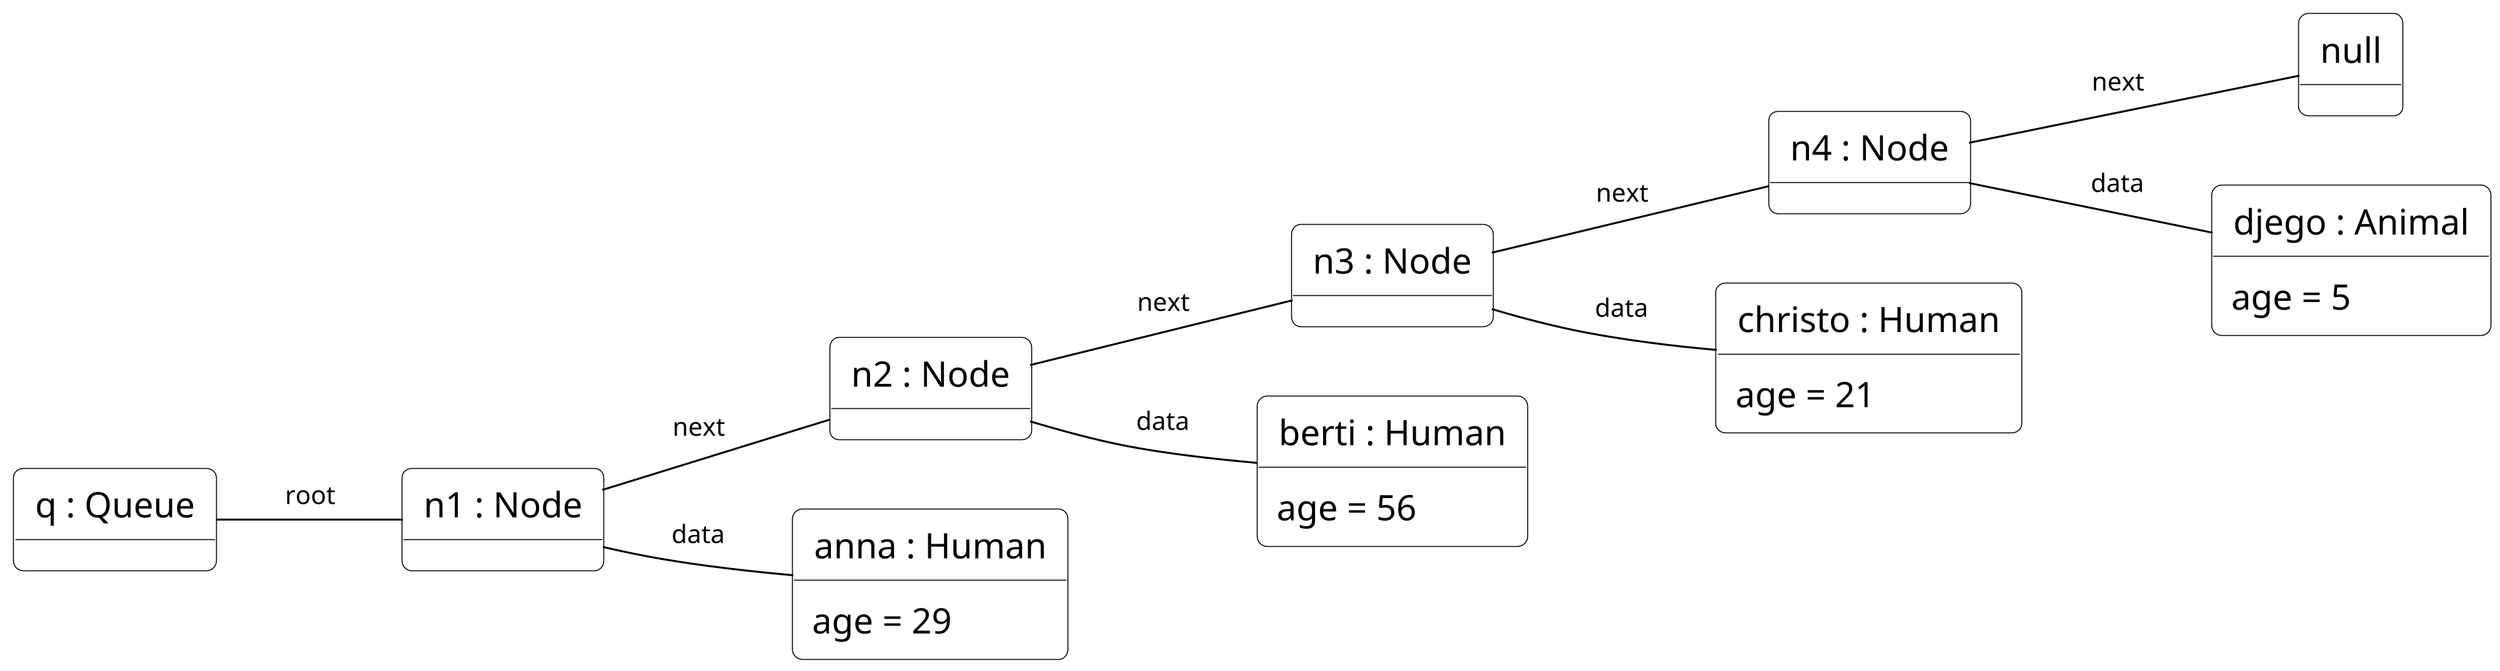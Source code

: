 @startuml linked_list_nodes_objectdiagram_v2
left to right direction
skinparam Padding 4
skinparam RoundCorner 10
skinparam object{
    BackgroundColor White
    BorderColor Black
    ArrowColor Black
    FontSize 18
    FontName Times New Roman

}
object "q : Queue" as w1
object "n1 : Node" as k1
object "n2 : Node" as k2 
object "n3 : Node" as k3
object "n4 : Node" as k4
object "null" as m5
object "anna : Human" as m1 
m1 : age = 29
object "berti : Human" as m2 
m2 : age = 56
object "christo : Human" as m3 
m3 : age = 21
object "djego : Animal" as m4
m4 : age = 5

w1 -- k1 : root
k1 -- m1 : data 
k1 -- k2 : next
k2 -- k3 : next
k3 -- k4 : next 
k4 -- m5 : next
k2 -- m2 : data 
k3 -- m3 : data
k4 -- m4 : data
skinparam ClassAttributeIconSize 0
skinparam dpi 300
